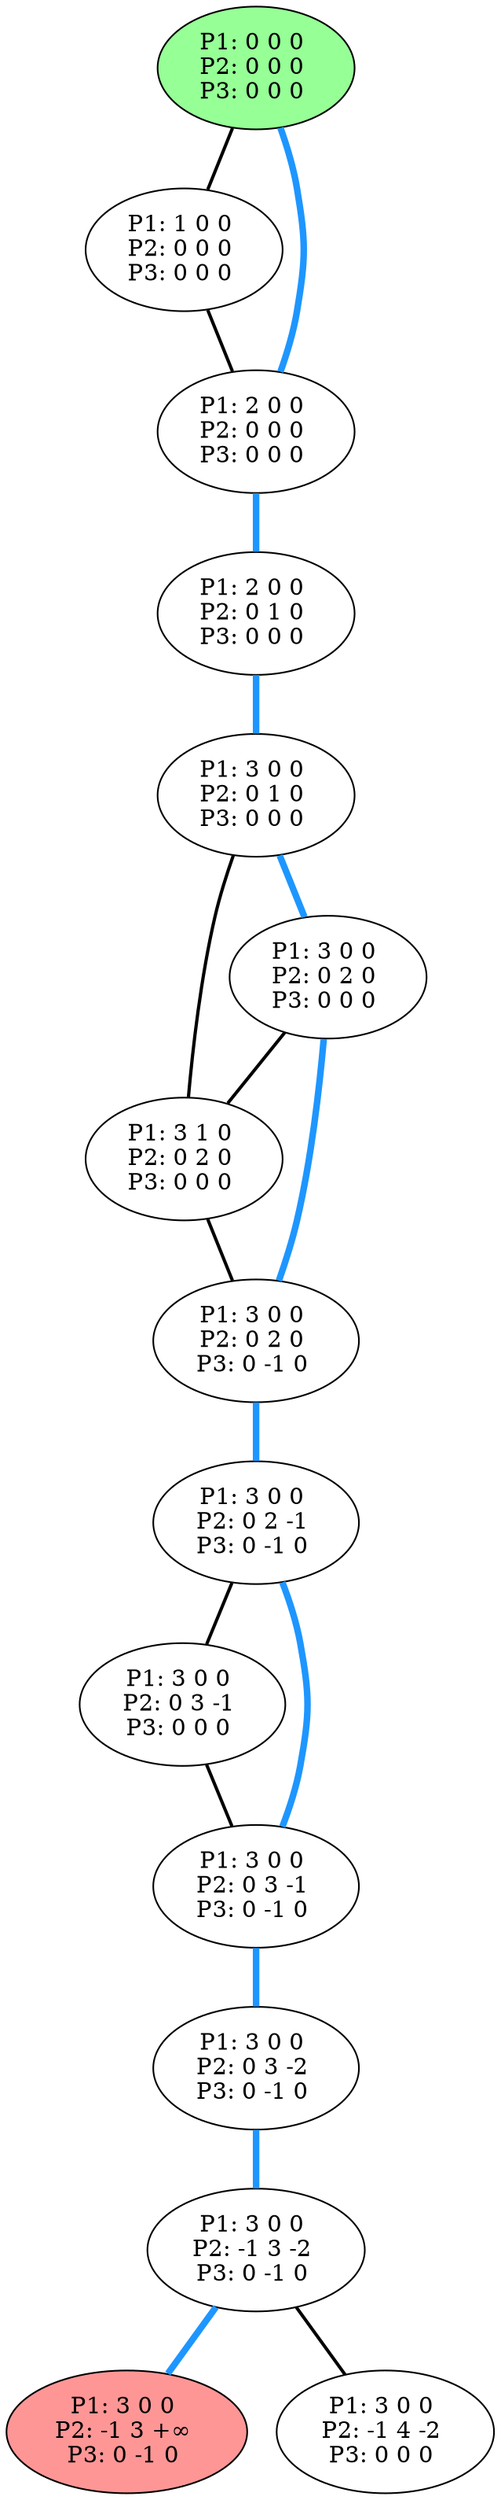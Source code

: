 graph G {
color = "black"
0 [label = "P1: 0 0 0 
P2: 0 0 0 
P3: 0 0 0 
",  style="filled", fillcolor = "#96FF96"];
1 [label = "P1: 1 0 0 
P2: 0 0 0 
P3: 0 0 0 
"];
2 [label = "P1: 2 0 0 
P2: 0 0 0 
P3: 0 0 0 
"];
3 [label = "P1: 2 0 0 
P2: 0 1 0 
P3: 0 0 0 
"];
4 [label = "P1: 3 0 0 
P2: 0 1 0 
P3: 0 0 0 
"];
5 [label = "P1: 3 0 0 
P2: 0 2 0 
P3: 0 0 0 
"];
6 [label = "P1: 3 1 0 
P2: 0 2 0 
P3: 0 0 0 
"];
7 [label = "P1: 3 0 0 
P2: 0 2 0 
P3: 0 -1 0 
"];
8 [label = "P1: 3 0 0 
P2: 0 2 -1 
P3: 0 -1 0 
"];
9 [label = "P1: 3 0 0 
P2: 0 3 -1 
P3: 0 0 0 
"];
10 [label = "P1: 3 0 0 
P2: 0 3 -1 
P3: 0 -1 0 
"];
11 [label = "P1: 3 0 0 
P2: 0 3 -2 
P3: 0 -1 0 
"];
12 [label = "P1: 3 0 0 
P2: -1 3 -2 
P3: 0 -1 0 
"];
1212 [label = "P1: 3 0 0 
P2: -1 3 +∞ 
P3: 0 -1 0 
",  style="filled", fillcolor = "#FF9696"];
13 [label = "P1: 3 0 0 
P2: -1 4 -2 
P3: 0 0 0 
"];
edge [style=bold];
0 -- 1 [color=black];
0 -- 2 [color="#1E96FF", penwidth=4.0];

1 -- 2 [color=black];

2 -- 3 [color="#1E96FF", penwidth=4.0];

3 -- 4 [color="#1E96FF", penwidth=4.0];

4 -- 5 [color="#1E96FF", penwidth=4.0];
4 -- 6 [color=black];

5 -- 6 [color=black];
5 -- 7 [color="#1E96FF", penwidth=4.0];

6 -- 7 [color=black];

7 -- 8 [color="#1E96FF", penwidth=4.0];

8 -- 9 [color=black];
8 -- 10 [color="#1E96FF", penwidth=4.0];

9 -- 10 [color=black];

10 -- 11 [color="#1E96FF", penwidth=4.0];

11 -- 12 [color="#1E96FF", penwidth=4.0];

12 -- 13 [color=black];

12 -- 1212 [color="#1E96FF", penwidth=4.0];

}
